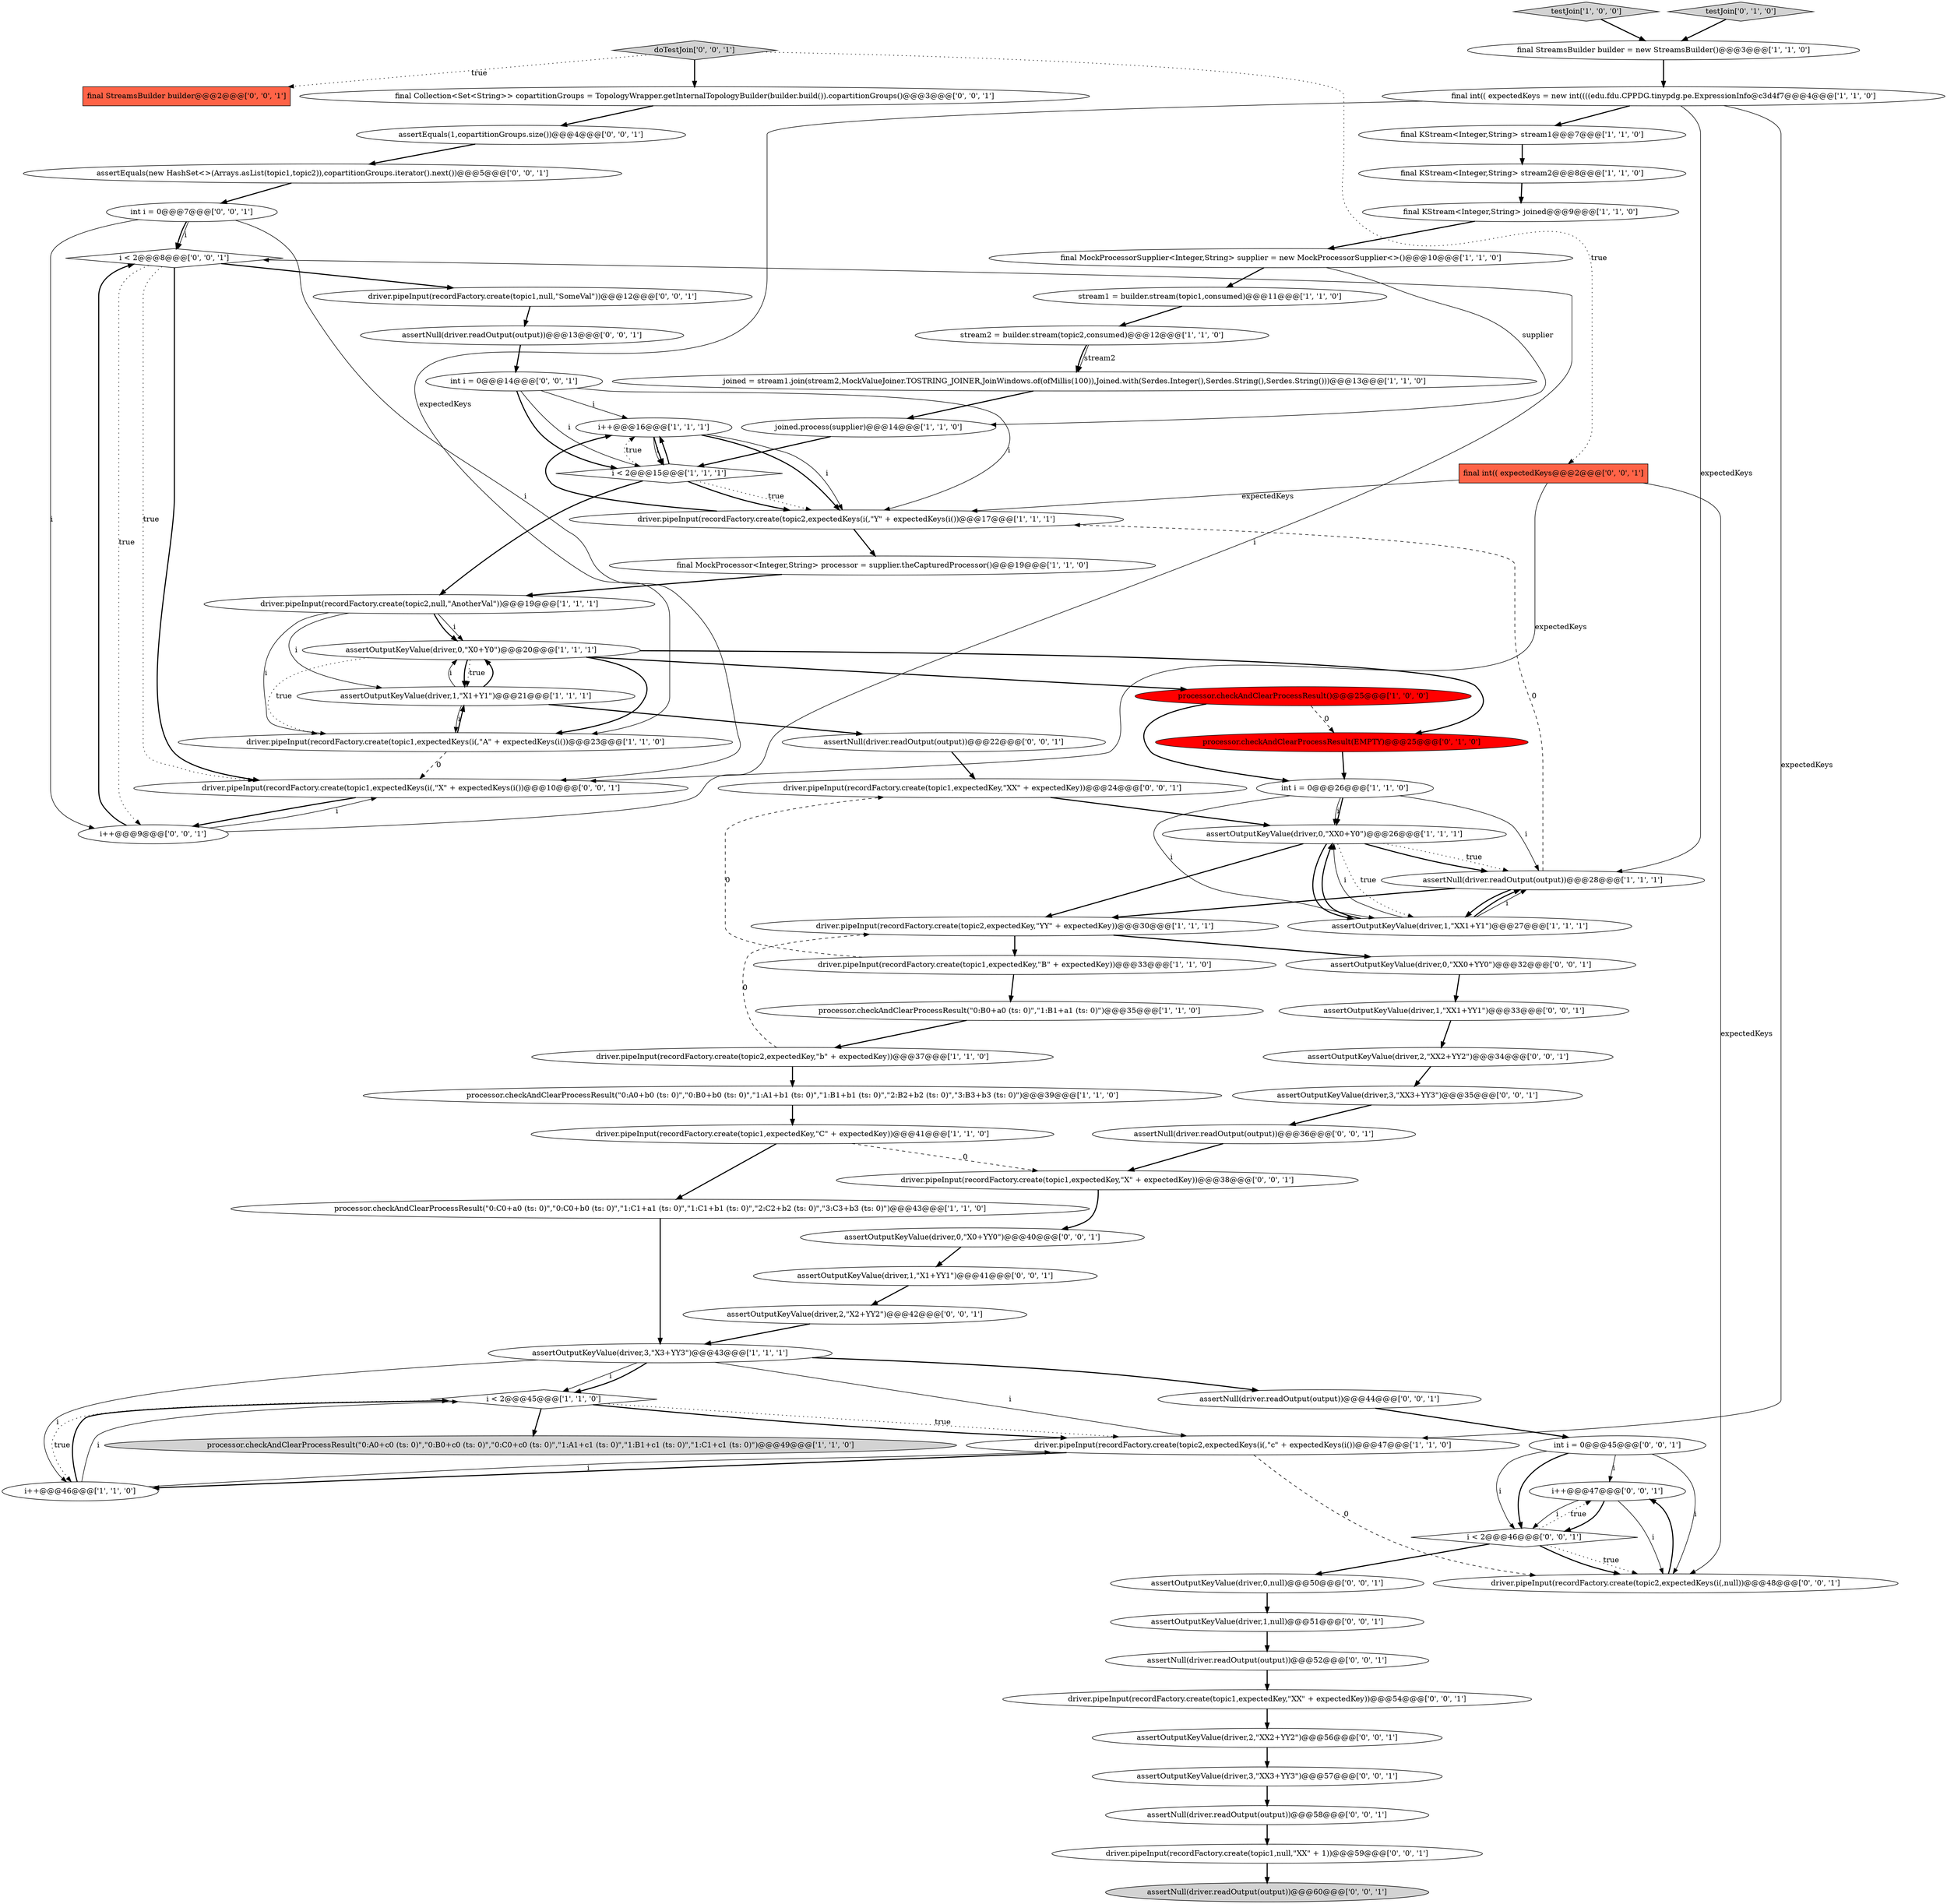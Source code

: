 digraph {
73 [style = filled, label = "doTestJoin['0', '0', '1']", fillcolor = lightgray, shape = diamond image = "AAA0AAABBB3BBB"];
13 [style = filled, label = "final KStream<Integer,String> stream2@@@8@@@['1', '1', '0']", fillcolor = white, shape = ellipse image = "AAA0AAABBB1BBB"];
24 [style = filled, label = "assertOutputKeyValue(driver,0,\"X0+Y0\")@@@20@@@['1', '1', '1']", fillcolor = white, shape = ellipse image = "AAA0AAABBB1BBB"];
19 [style = filled, label = "assertOutputKeyValue(driver,1,\"X1+Y1\")@@@21@@@['1', '1', '1']", fillcolor = white, shape = ellipse image = "AAA0AAABBB1BBB"];
28 [style = filled, label = "processor.checkAndClearProcessResult()@@@25@@@['1', '0', '0']", fillcolor = red, shape = ellipse image = "AAA1AAABBB1BBB"];
20 [style = filled, label = "joined = stream1.join(stream2,MockValueJoiner.TOSTRING_JOINER,JoinWindows.of(ofMillis(100)),Joined.with(Serdes.Integer(),Serdes.String(),Serdes.String()))@@@13@@@['1', '1', '0']", fillcolor = white, shape = ellipse image = "AAA0AAABBB1BBB"];
30 [style = filled, label = "testJoin['1', '0', '0']", fillcolor = lightgray, shape = diamond image = "AAA0AAABBB1BBB"];
32 [style = filled, label = "final StreamsBuilder builder = new StreamsBuilder()@@@3@@@['1', '1', '0']", fillcolor = white, shape = ellipse image = "AAA0AAABBB1BBB"];
47 [style = filled, label = "driver.pipeInput(recordFactory.create(topic1,expectedKey,\"XX\" + expectedKey))@@@54@@@['0', '0', '1']", fillcolor = white, shape = ellipse image = "AAA0AAABBB3BBB"];
54 [style = filled, label = "assertOutputKeyValue(driver,1,\"XX1+YY1\")@@@33@@@['0', '0', '1']", fillcolor = white, shape = ellipse image = "AAA0AAABBB3BBB"];
46 [style = filled, label = "assertOutputKeyValue(driver,0,\"X0+YY0\")@@@40@@@['0', '0', '1']", fillcolor = white, shape = ellipse image = "AAA0AAABBB3BBB"];
31 [style = filled, label = "stream2 = builder.stream(topic2,consumed)@@@12@@@['1', '1', '0']", fillcolor = white, shape = ellipse image = "AAA0AAABBB1BBB"];
63 [style = filled, label = "int i = 0@@@7@@@['0', '0', '1']", fillcolor = white, shape = ellipse image = "AAA0AAABBB3BBB"];
45 [style = filled, label = "assertNull(driver.readOutput(output))@@@60@@@['0', '0', '1']", fillcolor = lightgray, shape = ellipse image = "AAA0AAABBB3BBB"];
57 [style = filled, label = "assertNull(driver.readOutput(output))@@@22@@@['0', '0', '1']", fillcolor = white, shape = ellipse image = "AAA0AAABBB3BBB"];
59 [style = filled, label = "driver.pipeInput(recordFactory.create(topic1,expectedKey,\"XX\" + expectedKey))@@@24@@@['0', '0', '1']", fillcolor = white, shape = ellipse image = "AAA0AAABBB3BBB"];
11 [style = filled, label = "final KStream<Integer,String> stream1@@@7@@@['1', '1', '0']", fillcolor = white, shape = ellipse image = "AAA0AAABBB1BBB"];
27 [style = filled, label = "processor.checkAndClearProcessResult(\"0:A0+c0 (ts: 0)\",\"0:B0+c0 (ts: 0)\",\"0:C0+c0 (ts: 0)\",\"1:A1+c1 (ts: 0)\",\"1:B1+c1 (ts: 0)\",\"1:C1+c1 (ts: 0)\")@@@49@@@['1', '1', '0']", fillcolor = lightgray, shape = ellipse image = "AAA0AAABBB1BBB"];
0 [style = filled, label = "assertOutputKeyValue(driver,0,\"XX0+Y0\")@@@26@@@['1', '1', '1']", fillcolor = white, shape = ellipse image = "AAA0AAABBB1BBB"];
41 [style = filled, label = "assertOutputKeyValue(driver,2,\"XX2+YY2\")@@@56@@@['0', '0', '1']", fillcolor = white, shape = ellipse image = "AAA0AAABBB3BBB"];
67 [style = filled, label = "i < 2@@@8@@@['0', '0', '1']", fillcolor = white, shape = diamond image = "AAA0AAABBB3BBB"];
55 [style = filled, label = "driver.pipeInput(recordFactory.create(topic1,null,\"SomeVal\"))@@@12@@@['0', '0', '1']", fillcolor = white, shape = ellipse image = "AAA0AAABBB3BBB"];
68 [style = filled, label = "assertNull(driver.readOutput(output))@@@44@@@['0', '0', '1']", fillcolor = white, shape = ellipse image = "AAA0AAABBB3BBB"];
22 [style = filled, label = "joined.process(supplier)@@@14@@@['1', '1', '0']", fillcolor = white, shape = ellipse image = "AAA0AAABBB1BBB"];
18 [style = filled, label = "final KStream<Integer,String> joined@@@9@@@['1', '1', '0']", fillcolor = white, shape = ellipse image = "AAA0AAABBB1BBB"];
72 [style = filled, label = "assertNull(driver.readOutput(output))@@@13@@@['0', '0', '1']", fillcolor = white, shape = ellipse image = "AAA0AAABBB3BBB"];
10 [style = filled, label = "processor.checkAndClearProcessResult(\"0:A0+b0 (ts: 0)\",\"0:B0+b0 (ts: 0)\",\"1:A1+b1 (ts: 0)\",\"1:B1+b1 (ts: 0)\",\"2:B2+b2 (ts: 0)\",\"3:B3+b3 (ts: 0)\")@@@39@@@['1', '1', '0']", fillcolor = white, shape = ellipse image = "AAA0AAABBB1BBB"];
69 [style = filled, label = "int i = 0@@@45@@@['0', '0', '1']", fillcolor = white, shape = ellipse image = "AAA0AAABBB3BBB"];
48 [style = filled, label = "assertOutputKeyValue(driver,0,null)@@@50@@@['0', '0', '1']", fillcolor = white, shape = ellipse image = "AAA0AAABBB3BBB"];
8 [style = filled, label = "driver.pipeInput(recordFactory.create(topic1,expectedKey,\"C\" + expectedKey))@@@41@@@['1', '1', '0']", fillcolor = white, shape = ellipse image = "AAA0AAABBB1BBB"];
39 [style = filled, label = "assertOutputKeyValue(driver,3,\"XX3+YY3\")@@@57@@@['0', '0', '1']", fillcolor = white, shape = ellipse image = "AAA0AAABBB3BBB"];
70 [style = filled, label = "final Collection<Set<String>> copartitionGroups = TopologyWrapper.getInternalTopologyBuilder(builder.build()).copartitionGroups()@@@3@@@['0', '0', '1']", fillcolor = white, shape = ellipse image = "AAA0AAABBB3BBB"];
26 [style = filled, label = "i++@@@16@@@['1', '1', '1']", fillcolor = white, shape = ellipse image = "AAA0AAABBB1BBB"];
74 [style = filled, label = "assertEquals(1,copartitionGroups.size())@@@4@@@['0', '0', '1']", fillcolor = white, shape = ellipse image = "AAA0AAABBB3BBB"];
14 [style = filled, label = "driver.pipeInput(recordFactory.create(topic1,expectedKey,\"B\" + expectedKey))@@@33@@@['1', '1', '0']", fillcolor = white, shape = ellipse image = "AAA0AAABBB1BBB"];
5 [style = filled, label = "driver.pipeInput(recordFactory.create(topic2,null,\"AnotherVal\"))@@@19@@@['1', '1', '1']", fillcolor = white, shape = ellipse image = "AAA0AAABBB1BBB"];
37 [style = filled, label = "testJoin['0', '1', '0']", fillcolor = lightgray, shape = diamond image = "AAA0AAABBB2BBB"];
1 [style = filled, label = "final MockProcessorSupplier<Integer,String> supplier = new MockProcessorSupplier<>()@@@10@@@['1', '1', '0']", fillcolor = white, shape = ellipse image = "AAA0AAABBB1BBB"];
51 [style = filled, label = "final StreamsBuilder builder@@@2@@@['0', '0', '1']", fillcolor = tomato, shape = box image = "AAA0AAABBB3BBB"];
49 [style = filled, label = "int i = 0@@@14@@@['0', '0', '1']", fillcolor = white, shape = ellipse image = "AAA0AAABBB3BBB"];
35 [style = filled, label = "stream1 = builder.stream(topic1,consumed)@@@11@@@['1', '1', '0']", fillcolor = white, shape = ellipse image = "AAA0AAABBB1BBB"];
66 [style = filled, label = "driver.pipeInput(recordFactory.create(topic1,expectedKey,\"X\" + expectedKey))@@@38@@@['0', '0', '1']", fillcolor = white, shape = ellipse image = "AAA0AAABBB3BBB"];
43 [style = filled, label = "assertNull(driver.readOutput(output))@@@36@@@['0', '0', '1']", fillcolor = white, shape = ellipse image = "AAA0AAABBB3BBB"];
56 [style = filled, label = "assertEquals(new HashSet<>(Arrays.asList(topic1,topic2)),copartitionGroups.iterator().next())@@@5@@@['0', '0', '1']", fillcolor = white, shape = ellipse image = "AAA0AAABBB3BBB"];
62 [style = filled, label = "assertOutputKeyValue(driver,3,\"XX3+YY3\")@@@35@@@['0', '0', '1']", fillcolor = white, shape = ellipse image = "AAA0AAABBB3BBB"];
3 [style = filled, label = "int i = 0@@@26@@@['1', '1', '0']", fillcolor = white, shape = ellipse image = "AAA0AAABBB1BBB"];
60 [style = filled, label = "assertNull(driver.readOutput(output))@@@52@@@['0', '0', '1']", fillcolor = white, shape = ellipse image = "AAA0AAABBB3BBB"];
15 [style = filled, label = "i < 2@@@45@@@['1', '1', '0']", fillcolor = white, shape = diamond image = "AAA0AAABBB1BBB"];
23 [style = filled, label = "driver.pipeInput(recordFactory.create(topic2,expectedKey,\"YY\" + expectedKey))@@@30@@@['1', '1', '1']", fillcolor = white, shape = ellipse image = "AAA0AAABBB1BBB"];
50 [style = filled, label = "assertOutputKeyValue(driver,2,\"X2+YY2\")@@@42@@@['0', '0', '1']", fillcolor = white, shape = ellipse image = "AAA0AAABBB3BBB"];
65 [style = filled, label = "final int(( expectedKeys@@@2@@@['0', '0', '1']", fillcolor = tomato, shape = box image = "AAA0AAABBB3BBB"];
42 [style = filled, label = "i++@@@47@@@['0', '0', '1']", fillcolor = white, shape = ellipse image = "AAA0AAABBB3BBB"];
6 [style = filled, label = "driver.pipeInput(recordFactory.create(topic2,expectedKey,\"b\" + expectedKey))@@@37@@@['1', '1', '0']", fillcolor = white, shape = ellipse image = "AAA0AAABBB1BBB"];
40 [style = filled, label = "assertNull(driver.readOutput(output))@@@58@@@['0', '0', '1']", fillcolor = white, shape = ellipse image = "AAA0AAABBB3BBB"];
71 [style = filled, label = "i++@@@9@@@['0', '0', '1']", fillcolor = white, shape = ellipse image = "AAA0AAABBB3BBB"];
21 [style = filled, label = "driver.pipeInput(recordFactory.create(topic1,expectedKeys(i(,\"A\" + expectedKeys(i())@@@23@@@['1', '1', '0']", fillcolor = white, shape = ellipse image = "AAA0AAABBB1BBB"];
4 [style = filled, label = "driver.pipeInput(recordFactory.create(topic2,expectedKeys(i(,\"c\" + expectedKeys(i())@@@47@@@['1', '1', '0']", fillcolor = white, shape = ellipse image = "AAA0AAABBB1BBB"];
29 [style = filled, label = "i++@@@46@@@['1', '1', '0']", fillcolor = white, shape = ellipse image = "AAA0AAABBB1BBB"];
44 [style = filled, label = "i < 2@@@46@@@['0', '0', '1']", fillcolor = white, shape = diamond image = "AAA0AAABBB3BBB"];
58 [style = filled, label = "assertOutputKeyValue(driver,0,\"XX0+YY0\")@@@32@@@['0', '0', '1']", fillcolor = white, shape = ellipse image = "AAA0AAABBB3BBB"];
16 [style = filled, label = "final int(( expectedKeys = new int((((edu.fdu.CPPDG.tinypdg.pe.ExpressionInfo@c3d4f7@@@4@@@['1', '1', '0']", fillcolor = white, shape = ellipse image = "AAA0AAABBB1BBB"];
9 [style = filled, label = "processor.checkAndClearProcessResult(\"0:C0+a0 (ts: 0)\",\"0:C0+b0 (ts: 0)\",\"1:C1+a1 (ts: 0)\",\"1:C1+b1 (ts: 0)\",\"2:C2+b2 (ts: 0)\",\"3:C3+b3 (ts: 0)\")@@@43@@@['1', '1', '0']", fillcolor = white, shape = ellipse image = "AAA0AAABBB1BBB"];
17 [style = filled, label = "final MockProcessor<Integer,String> processor = supplier.theCapturedProcessor()@@@19@@@['1', '1', '0']", fillcolor = white, shape = ellipse image = "AAA0AAABBB1BBB"];
25 [style = filled, label = "assertNull(driver.readOutput(output))@@@28@@@['1', '1', '1']", fillcolor = white, shape = ellipse image = "AAA0AAABBB1BBB"];
75 [style = filled, label = "driver.pipeInput(recordFactory.create(topic2,expectedKeys(i(,null))@@@48@@@['0', '0', '1']", fillcolor = white, shape = ellipse image = "AAA0AAABBB3BBB"];
64 [style = filled, label = "driver.pipeInput(recordFactory.create(topic1,null,\"XX\" + 1))@@@59@@@['0', '0', '1']", fillcolor = white, shape = ellipse image = "AAA0AAABBB3BBB"];
33 [style = filled, label = "i < 2@@@15@@@['1', '1', '1']", fillcolor = white, shape = diamond image = "AAA0AAABBB1BBB"];
2 [style = filled, label = "processor.checkAndClearProcessResult(\"0:B0+a0 (ts: 0)\",\"1:B1+a1 (ts: 0)\")@@@35@@@['1', '1', '0']", fillcolor = white, shape = ellipse image = "AAA0AAABBB1BBB"];
12 [style = filled, label = "assertOutputKeyValue(driver,1,\"XX1+Y1\")@@@27@@@['1', '1', '1']", fillcolor = white, shape = ellipse image = "AAA0AAABBB1BBB"];
34 [style = filled, label = "driver.pipeInput(recordFactory.create(topic2,expectedKeys(i(,\"Y\" + expectedKeys(i())@@@17@@@['1', '1', '1']", fillcolor = white, shape = ellipse image = "AAA0AAABBB1BBB"];
38 [style = filled, label = "driver.pipeInput(recordFactory.create(topic1,expectedKeys(i(,\"X\" + expectedKeys(i())@@@10@@@['0', '0', '1']", fillcolor = white, shape = ellipse image = "AAA0AAABBB3BBB"];
53 [style = filled, label = "assertOutputKeyValue(driver,1,null)@@@51@@@['0', '0', '1']", fillcolor = white, shape = ellipse image = "AAA0AAABBB3BBB"];
61 [style = filled, label = "assertOutputKeyValue(driver,2,\"XX2+YY2\")@@@34@@@['0', '0', '1']", fillcolor = white, shape = ellipse image = "AAA0AAABBB3BBB"];
36 [style = filled, label = "processor.checkAndClearProcessResult(EMPTY)@@@25@@@['0', '1', '0']", fillcolor = red, shape = ellipse image = "AAA1AAABBB2BBB"];
52 [style = filled, label = "assertOutputKeyValue(driver,1,\"X1+YY1\")@@@41@@@['0', '0', '1']", fillcolor = white, shape = ellipse image = "AAA0AAABBB3BBB"];
7 [style = filled, label = "assertOutputKeyValue(driver,3,\"X3+YY3\")@@@43@@@['1', '1', '1']", fillcolor = white, shape = ellipse image = "AAA0AAABBB1BBB"];
65->34 [style = solid, label="expectedKeys"];
29->15 [style = bold, label=""];
0->12 [style = dotted, label="true"];
55->72 [style = bold, label=""];
68->69 [style = bold, label=""];
49->33 [style = solid, label="i"];
2->6 [style = bold, label=""];
26->34 [style = bold, label=""];
71->67 [style = solid, label="i"];
26->34 [style = solid, label="i"];
12->25 [style = solid, label="i"];
4->75 [style = dashed, label="0"];
7->15 [style = solid, label="i"];
57->59 [style = bold, label=""];
9->7 [style = bold, label=""];
0->25 [style = dotted, label="true"];
33->26 [style = dotted, label="true"];
7->4 [style = solid, label="i"];
73->51 [style = dotted, label="true"];
19->24 [style = bold, label=""];
75->42 [style = bold, label=""];
71->67 [style = bold, label=""];
19->24 [style = solid, label="i"];
42->44 [style = bold, label=""];
60->47 [style = bold, label=""];
10->8 [style = bold, label=""];
24->21 [style = bold, label=""];
34->26 [style = bold, label=""];
0->25 [style = bold, label=""];
28->36 [style = dashed, label="0"];
15->29 [style = dotted, label="true"];
34->17 [style = bold, label=""];
11->13 [style = bold, label=""];
49->26 [style = solid, label="i"];
37->32 [style = bold, label=""];
5->19 [style = solid, label="i"];
69->42 [style = solid, label="i"];
67->71 [style = dotted, label="true"];
28->3 [style = bold, label=""];
70->74 [style = bold, label=""];
31->20 [style = bold, label=""];
53->60 [style = bold, label=""];
71->38 [style = solid, label="i"];
24->21 [style = dotted, label="true"];
67->38 [style = bold, label=""];
35->31 [style = bold, label=""];
24->28 [style = bold, label=""];
66->46 [style = bold, label=""];
17->5 [style = bold, label=""];
22->33 [style = bold, label=""];
65->75 [style = solid, label="expectedKeys"];
63->38 [style = solid, label="i"];
24->19 [style = bold, label=""];
25->34 [style = dashed, label="0"];
21->19 [style = bold, label=""];
44->75 [style = dotted, label="true"];
1->35 [style = bold, label=""];
1->22 [style = solid, label="supplier"];
7->29 [style = solid, label="i"];
58->54 [style = bold, label=""];
3->0 [style = bold, label=""];
23->14 [style = bold, label=""];
64->45 [style = bold, label=""];
19->57 [style = bold, label=""];
62->43 [style = bold, label=""];
0->23 [style = bold, label=""];
43->66 [style = bold, label=""];
7->68 [style = bold, label=""];
18->1 [style = bold, label=""];
44->42 [style = dotted, label="true"];
47->41 [style = bold, label=""];
5->24 [style = solid, label="i"];
24->19 [style = dotted, label="true"];
69->75 [style = solid, label="i"];
16->21 [style = solid, label="expectedKeys"];
26->33 [style = solid, label="i"];
54->61 [style = bold, label=""];
49->34 [style = solid, label="i"];
13->18 [style = bold, label=""];
23->58 [style = bold, label=""];
0->12 [style = bold, label=""];
73->65 [style = dotted, label="true"];
30->32 [style = bold, label=""];
4->29 [style = bold, label=""];
21->38 [style = dashed, label="0"];
65->38 [style = solid, label="expectedKeys"];
32->16 [style = bold, label=""];
33->5 [style = bold, label=""];
73->70 [style = bold, label=""];
33->26 [style = bold, label=""];
3->12 [style = solid, label="i"];
44->75 [style = bold, label=""];
63->67 [style = solid, label="i"];
39->40 [style = bold, label=""];
5->24 [style = bold, label=""];
6->10 [style = bold, label=""];
63->67 [style = bold, label=""];
29->15 [style = solid, label="i"];
67->38 [style = dotted, label="true"];
7->15 [style = bold, label=""];
52->50 [style = bold, label=""];
14->59 [style = dashed, label="0"];
14->2 [style = bold, label=""];
56->63 [style = bold, label=""];
61->62 [style = bold, label=""];
16->4 [style = solid, label="expectedKeys"];
3->25 [style = solid, label="i"];
69->44 [style = solid, label="i"];
16->11 [style = bold, label=""];
12->0 [style = solid, label="i"];
72->49 [style = bold, label=""];
25->23 [style = bold, label=""];
33->34 [style = dotted, label="true"];
16->25 [style = solid, label="expectedKeys"];
31->20 [style = solid, label="stream2"];
5->21 [style = solid, label="i"];
40->64 [style = bold, label=""];
8->66 [style = dashed, label="0"];
50->7 [style = bold, label=""];
48->53 [style = bold, label=""];
46->52 [style = bold, label=""];
12->0 [style = bold, label=""];
69->44 [style = bold, label=""];
15->4 [style = dotted, label="true"];
20->22 [style = bold, label=""];
42->75 [style = solid, label="i"];
3->0 [style = solid, label="i"];
42->44 [style = solid, label="i"];
29->4 [style = solid, label="i"];
24->36 [style = bold, label=""];
67->55 [style = bold, label=""];
19->21 [style = solid, label="i"];
25->12 [style = bold, label=""];
63->71 [style = solid, label="i"];
44->48 [style = bold, label=""];
12->25 [style = bold, label=""];
49->33 [style = bold, label=""];
15->4 [style = bold, label=""];
8->9 [style = bold, label=""];
59->0 [style = bold, label=""];
41->39 [style = bold, label=""];
15->27 [style = bold, label=""];
26->33 [style = bold, label=""];
33->34 [style = bold, label=""];
6->23 [style = dashed, label="0"];
74->56 [style = bold, label=""];
38->71 [style = bold, label=""];
36->3 [style = bold, label=""];
}

